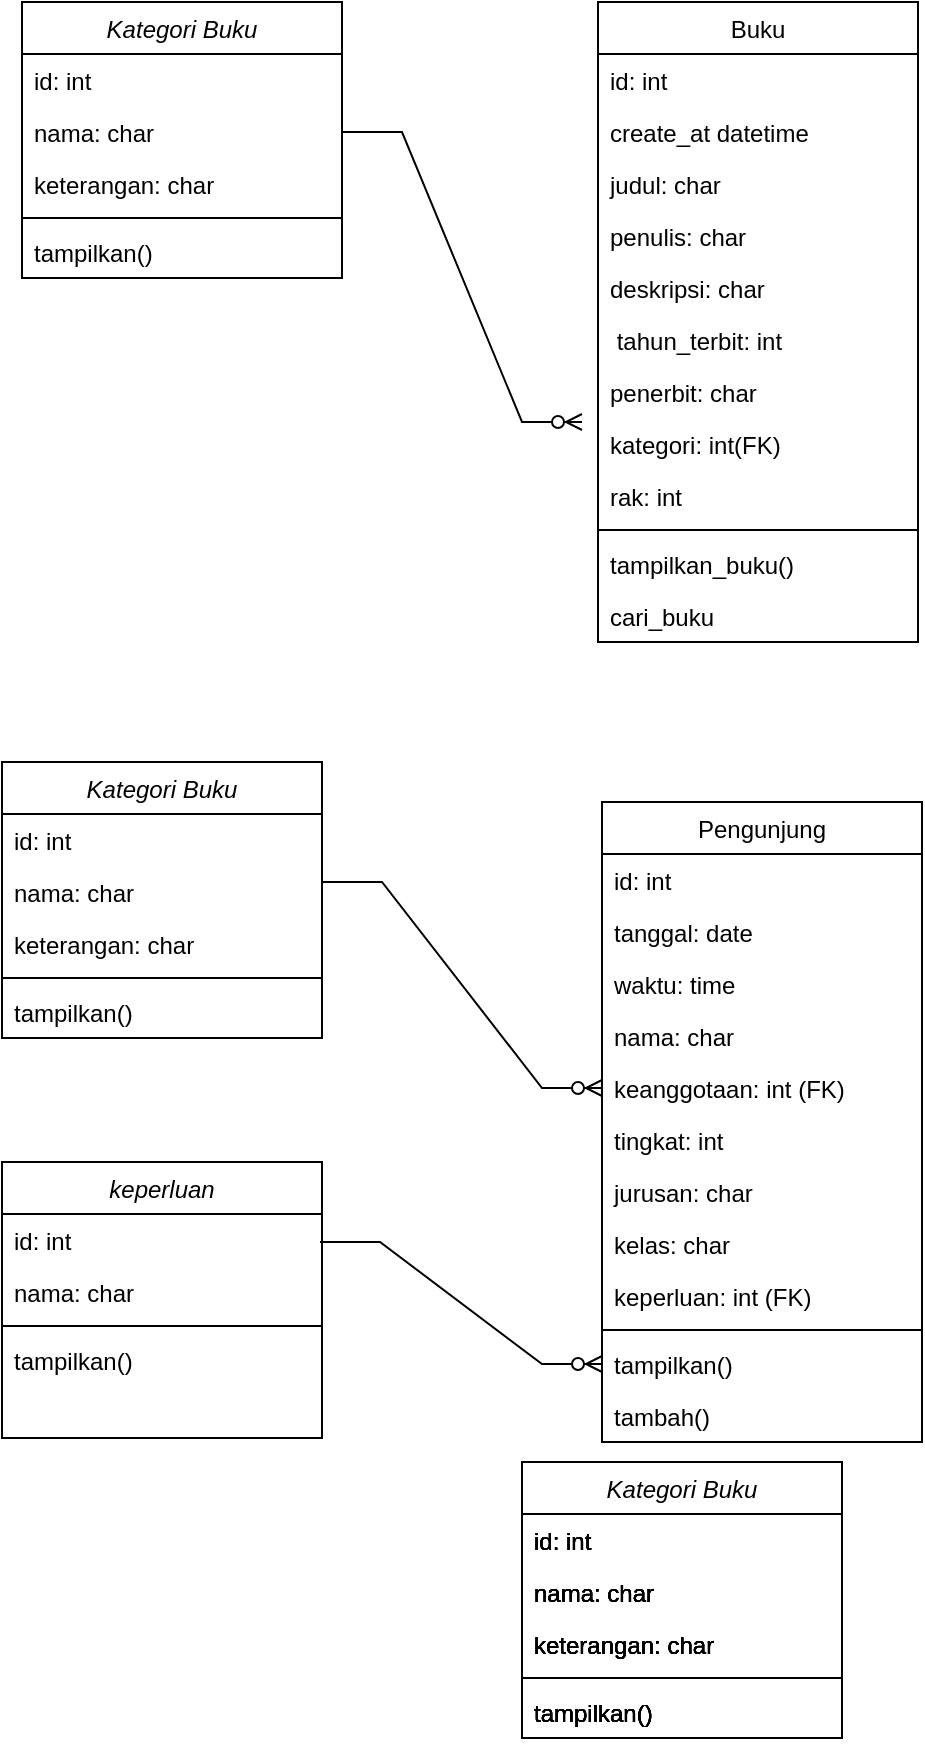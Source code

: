 <mxfile version="23.1.1" type="github">
  <diagram id="C5RBs43oDa-KdzZeNtuy" name="Page-1">
    <mxGraphModel dx="1434" dy="772" grid="1" gridSize="10" guides="1" tooltips="1" connect="1" arrows="1" fold="1" page="1" pageScale="1" pageWidth="827" pageHeight="1169" math="0" shadow="0">
      <root>
        <mxCell id="WIyWlLk6GJQsqaUBKTNV-0" />
        <mxCell id="WIyWlLk6GJQsqaUBKTNV-1" parent="WIyWlLk6GJQsqaUBKTNV-0" />
        <mxCell id="zkfFHV4jXpPFQw0GAbJ--0" value="Kategori Buku" style="swimlane;fontStyle=2;align=center;verticalAlign=top;childLayout=stackLayout;horizontal=1;startSize=26;horizontalStack=0;resizeParent=1;resizeLast=0;collapsible=1;marginBottom=0;rounded=0;shadow=0;strokeWidth=1;" parent="WIyWlLk6GJQsqaUBKTNV-1" vertex="1">
          <mxGeometry x="220" y="120" width="160" height="138" as="geometry">
            <mxRectangle x="230" y="140" width="160" height="26" as="alternateBounds" />
          </mxGeometry>
        </mxCell>
        <mxCell id="zkfFHV4jXpPFQw0GAbJ--1" value="id: int" style="text;align=left;verticalAlign=top;spacingLeft=4;spacingRight=4;overflow=hidden;rotatable=0;points=[[0,0.5],[1,0.5]];portConstraint=eastwest;" parent="zkfFHV4jXpPFQw0GAbJ--0" vertex="1">
          <mxGeometry y="26" width="160" height="26" as="geometry" />
        </mxCell>
        <mxCell id="zkfFHV4jXpPFQw0GAbJ--2" value="nama: char" style="text;align=left;verticalAlign=top;spacingLeft=4;spacingRight=4;overflow=hidden;rotatable=0;points=[[0,0.5],[1,0.5]];portConstraint=eastwest;rounded=0;shadow=0;html=0;" parent="zkfFHV4jXpPFQw0GAbJ--0" vertex="1">
          <mxGeometry y="52" width="160" height="26" as="geometry" />
        </mxCell>
        <mxCell id="zkfFHV4jXpPFQw0GAbJ--3" value="keterangan: char" style="text;align=left;verticalAlign=top;spacingLeft=4;spacingRight=4;overflow=hidden;rotatable=0;points=[[0,0.5],[1,0.5]];portConstraint=eastwest;rounded=0;shadow=0;html=0;" parent="zkfFHV4jXpPFQw0GAbJ--0" vertex="1">
          <mxGeometry y="78" width="160" height="26" as="geometry" />
        </mxCell>
        <mxCell id="zkfFHV4jXpPFQw0GAbJ--4" value="" style="line;html=1;strokeWidth=1;align=left;verticalAlign=middle;spacingTop=-1;spacingLeft=3;spacingRight=3;rotatable=0;labelPosition=right;points=[];portConstraint=eastwest;" parent="zkfFHV4jXpPFQw0GAbJ--0" vertex="1">
          <mxGeometry y="104" width="160" height="8" as="geometry" />
        </mxCell>
        <mxCell id="zkfFHV4jXpPFQw0GAbJ--5" value="tampilkan()" style="text;align=left;verticalAlign=top;spacingLeft=4;spacingRight=4;overflow=hidden;rotatable=0;points=[[0,0.5],[1,0.5]];portConstraint=eastwest;" parent="zkfFHV4jXpPFQw0GAbJ--0" vertex="1">
          <mxGeometry y="112" width="160" height="26" as="geometry" />
        </mxCell>
        <mxCell id="zkfFHV4jXpPFQw0GAbJ--17" value="Buku" style="swimlane;fontStyle=0;align=center;verticalAlign=top;childLayout=stackLayout;horizontal=1;startSize=26;horizontalStack=0;resizeParent=1;resizeLast=0;collapsible=1;marginBottom=0;rounded=0;shadow=0;strokeWidth=1;" parent="WIyWlLk6GJQsqaUBKTNV-1" vertex="1">
          <mxGeometry x="508" y="120" width="160" height="320" as="geometry">
            <mxRectangle x="550" y="140" width="160" height="26" as="alternateBounds" />
          </mxGeometry>
        </mxCell>
        <mxCell id="zkfFHV4jXpPFQw0GAbJ--18" value="id: int" style="text;align=left;verticalAlign=top;spacingLeft=4;spacingRight=4;overflow=hidden;rotatable=0;points=[[0,0.5],[1,0.5]];portConstraint=eastwest;" parent="zkfFHV4jXpPFQw0GAbJ--17" vertex="1">
          <mxGeometry y="26" width="160" height="26" as="geometry" />
        </mxCell>
        <mxCell id="zkfFHV4jXpPFQw0GAbJ--19" value="create_at datetime" style="text;align=left;verticalAlign=top;spacingLeft=4;spacingRight=4;overflow=hidden;rotatable=0;points=[[0,0.5],[1,0.5]];portConstraint=eastwest;rounded=0;shadow=0;html=0;" parent="zkfFHV4jXpPFQw0GAbJ--17" vertex="1">
          <mxGeometry y="52" width="160" height="26" as="geometry" />
        </mxCell>
        <mxCell id="zkfFHV4jXpPFQw0GAbJ--20" value="judul: char" style="text;align=left;verticalAlign=top;spacingLeft=4;spacingRight=4;overflow=hidden;rotatable=0;points=[[0,0.5],[1,0.5]];portConstraint=eastwest;rounded=0;shadow=0;html=0;" parent="zkfFHV4jXpPFQw0GAbJ--17" vertex="1">
          <mxGeometry y="78" width="160" height="26" as="geometry" />
        </mxCell>
        <mxCell id="zkfFHV4jXpPFQw0GAbJ--21" value="penulis: char" style="text;align=left;verticalAlign=top;spacingLeft=4;spacingRight=4;overflow=hidden;rotatable=0;points=[[0,0.5],[1,0.5]];portConstraint=eastwest;rounded=0;shadow=0;html=0;" parent="zkfFHV4jXpPFQw0GAbJ--17" vertex="1">
          <mxGeometry y="104" width="160" height="26" as="geometry" />
        </mxCell>
        <mxCell id="zkfFHV4jXpPFQw0GAbJ--22" value="deskripsi: char" style="text;align=left;verticalAlign=top;spacingLeft=4;spacingRight=4;overflow=hidden;rotatable=0;points=[[0,0.5],[1,0.5]];portConstraint=eastwest;rounded=0;shadow=0;html=0;" parent="zkfFHV4jXpPFQw0GAbJ--17" vertex="1">
          <mxGeometry y="130" width="160" height="26" as="geometry" />
        </mxCell>
        <mxCell id="saF6ZMCz41NIA5DU7z7O-0" value=" tahun_terbit: int" style="text;align=left;verticalAlign=top;spacingLeft=4;spacingRight=4;overflow=hidden;rotatable=0;points=[[0,0.5],[1,0.5]];portConstraint=eastwest;rounded=0;shadow=0;html=0;" vertex="1" parent="zkfFHV4jXpPFQw0GAbJ--17">
          <mxGeometry y="156" width="160" height="26" as="geometry" />
        </mxCell>
        <mxCell id="saF6ZMCz41NIA5DU7z7O-1" value="penerbit: char" style="text;align=left;verticalAlign=top;spacingLeft=4;spacingRight=4;overflow=hidden;rotatable=0;points=[[0,0.5],[1,0.5]];portConstraint=eastwest;rounded=0;shadow=0;html=0;" vertex="1" parent="zkfFHV4jXpPFQw0GAbJ--17">
          <mxGeometry y="182" width="160" height="26" as="geometry" />
        </mxCell>
        <mxCell id="saF6ZMCz41NIA5DU7z7O-2" value="kategori: int(FK)" style="text;align=left;verticalAlign=top;spacingLeft=4;spacingRight=4;overflow=hidden;rotatable=0;points=[[0,0.5],[1,0.5]];portConstraint=eastwest;rounded=0;shadow=0;html=0;" vertex="1" parent="zkfFHV4jXpPFQw0GAbJ--17">
          <mxGeometry y="208" width="160" height="26" as="geometry" />
        </mxCell>
        <mxCell id="saF6ZMCz41NIA5DU7z7O-3" value="rak: int" style="text;align=left;verticalAlign=top;spacingLeft=4;spacingRight=4;overflow=hidden;rotatable=0;points=[[0,0.5],[1,0.5]];portConstraint=eastwest;rounded=0;shadow=0;html=0;" vertex="1" parent="zkfFHV4jXpPFQw0GAbJ--17">
          <mxGeometry y="234" width="160" height="26" as="geometry" />
        </mxCell>
        <mxCell id="zkfFHV4jXpPFQw0GAbJ--23" value="" style="line;html=1;strokeWidth=1;align=left;verticalAlign=middle;spacingTop=-1;spacingLeft=3;spacingRight=3;rotatable=0;labelPosition=right;points=[];portConstraint=eastwest;" parent="zkfFHV4jXpPFQw0GAbJ--17" vertex="1">
          <mxGeometry y="260" width="160" height="8" as="geometry" />
        </mxCell>
        <mxCell id="zkfFHV4jXpPFQw0GAbJ--24" value="tampilkan_buku()" style="text;align=left;verticalAlign=top;spacingLeft=4;spacingRight=4;overflow=hidden;rotatable=0;points=[[0,0.5],[1,0.5]];portConstraint=eastwest;" parent="zkfFHV4jXpPFQw0GAbJ--17" vertex="1">
          <mxGeometry y="268" width="160" height="26" as="geometry" />
        </mxCell>
        <mxCell id="zkfFHV4jXpPFQw0GAbJ--25" value="cari_buku" style="text;align=left;verticalAlign=top;spacingLeft=4;spacingRight=4;overflow=hidden;rotatable=0;points=[[0,0.5],[1,0.5]];portConstraint=eastwest;" parent="zkfFHV4jXpPFQw0GAbJ--17" vertex="1">
          <mxGeometry y="294" width="160" height="26" as="geometry" />
        </mxCell>
        <mxCell id="saF6ZMCz41NIA5DU7z7O-15" value="Pengunjung" style="swimlane;fontStyle=0;align=center;verticalAlign=top;childLayout=stackLayout;horizontal=1;startSize=26;horizontalStack=0;resizeParent=1;resizeLast=0;collapsible=1;marginBottom=0;rounded=0;shadow=0;strokeWidth=1;" vertex="1" parent="WIyWlLk6GJQsqaUBKTNV-1">
          <mxGeometry x="510" y="520" width="160" height="320" as="geometry">
            <mxRectangle x="550" y="140" width="160" height="26" as="alternateBounds" />
          </mxGeometry>
        </mxCell>
        <mxCell id="saF6ZMCz41NIA5DU7z7O-16" value="id: int" style="text;align=left;verticalAlign=top;spacingLeft=4;spacingRight=4;overflow=hidden;rotatable=0;points=[[0,0.5],[1,0.5]];portConstraint=eastwest;" vertex="1" parent="saF6ZMCz41NIA5DU7z7O-15">
          <mxGeometry y="26" width="160" height="26" as="geometry" />
        </mxCell>
        <mxCell id="saF6ZMCz41NIA5DU7z7O-17" value="tanggal: date" style="text;align=left;verticalAlign=top;spacingLeft=4;spacingRight=4;overflow=hidden;rotatable=0;points=[[0,0.5],[1,0.5]];portConstraint=eastwest;rounded=0;shadow=0;html=0;" vertex="1" parent="saF6ZMCz41NIA5DU7z7O-15">
          <mxGeometry y="52" width="160" height="26" as="geometry" />
        </mxCell>
        <mxCell id="saF6ZMCz41NIA5DU7z7O-18" value="waktu: time" style="text;align=left;verticalAlign=top;spacingLeft=4;spacingRight=4;overflow=hidden;rotatable=0;points=[[0,0.5],[1,0.5]];portConstraint=eastwest;rounded=0;shadow=0;html=0;" vertex="1" parent="saF6ZMCz41NIA5DU7z7O-15">
          <mxGeometry y="78" width="160" height="26" as="geometry" />
        </mxCell>
        <mxCell id="saF6ZMCz41NIA5DU7z7O-19" value="nama: char" style="text;align=left;verticalAlign=top;spacingLeft=4;spacingRight=4;overflow=hidden;rotatable=0;points=[[0,0.5],[1,0.5]];portConstraint=eastwest;rounded=0;shadow=0;html=0;" vertex="1" parent="saF6ZMCz41NIA5DU7z7O-15">
          <mxGeometry y="104" width="160" height="26" as="geometry" />
        </mxCell>
        <mxCell id="saF6ZMCz41NIA5DU7z7O-20" value="keanggotaan: int (FK)" style="text;align=left;verticalAlign=top;spacingLeft=4;spacingRight=4;overflow=hidden;rotatable=0;points=[[0,0.5],[1,0.5]];portConstraint=eastwest;rounded=0;shadow=0;html=0;" vertex="1" parent="saF6ZMCz41NIA5DU7z7O-15">
          <mxGeometry y="130" width="160" height="26" as="geometry" />
        </mxCell>
        <mxCell id="saF6ZMCz41NIA5DU7z7O-21" value="tingkat: int" style="text;align=left;verticalAlign=top;spacingLeft=4;spacingRight=4;overflow=hidden;rotatable=0;points=[[0,0.5],[1,0.5]];portConstraint=eastwest;rounded=0;shadow=0;html=0;" vertex="1" parent="saF6ZMCz41NIA5DU7z7O-15">
          <mxGeometry y="156" width="160" height="26" as="geometry" />
        </mxCell>
        <mxCell id="saF6ZMCz41NIA5DU7z7O-22" value="jurusan: char" style="text;align=left;verticalAlign=top;spacingLeft=4;spacingRight=4;overflow=hidden;rotatable=0;points=[[0,0.5],[1,0.5]];portConstraint=eastwest;rounded=0;shadow=0;html=0;" vertex="1" parent="saF6ZMCz41NIA5DU7z7O-15">
          <mxGeometry y="182" width="160" height="26" as="geometry" />
        </mxCell>
        <mxCell id="saF6ZMCz41NIA5DU7z7O-23" value="kelas: char" style="text;align=left;verticalAlign=top;spacingLeft=4;spacingRight=4;overflow=hidden;rotatable=0;points=[[0,0.5],[1,0.5]];portConstraint=eastwest;rounded=0;shadow=0;html=0;" vertex="1" parent="saF6ZMCz41NIA5DU7z7O-15">
          <mxGeometry y="208" width="160" height="26" as="geometry" />
        </mxCell>
        <mxCell id="saF6ZMCz41NIA5DU7z7O-24" value="keperluan: int (FK)" style="text;align=left;verticalAlign=top;spacingLeft=4;spacingRight=4;overflow=hidden;rotatable=0;points=[[0,0.5],[1,0.5]];portConstraint=eastwest;rounded=0;shadow=0;html=0;" vertex="1" parent="saF6ZMCz41NIA5DU7z7O-15">
          <mxGeometry y="234" width="160" height="26" as="geometry" />
        </mxCell>
        <mxCell id="saF6ZMCz41NIA5DU7z7O-25" value="" style="line;html=1;strokeWidth=1;align=left;verticalAlign=middle;spacingTop=-1;spacingLeft=3;spacingRight=3;rotatable=0;labelPosition=right;points=[];portConstraint=eastwest;" vertex="1" parent="saF6ZMCz41NIA5DU7z7O-15">
          <mxGeometry y="260" width="160" height="8" as="geometry" />
        </mxCell>
        <mxCell id="saF6ZMCz41NIA5DU7z7O-26" value="tampilkan()" style="text;align=left;verticalAlign=top;spacingLeft=4;spacingRight=4;overflow=hidden;rotatable=0;points=[[0,0.5],[1,0.5]];portConstraint=eastwest;" vertex="1" parent="saF6ZMCz41NIA5DU7z7O-15">
          <mxGeometry y="268" width="160" height="26" as="geometry" />
        </mxCell>
        <mxCell id="saF6ZMCz41NIA5DU7z7O-27" value="tambah()" style="text;align=left;verticalAlign=top;spacingLeft=4;spacingRight=4;overflow=hidden;rotatable=0;points=[[0,0.5],[1,0.5]];portConstraint=eastwest;" vertex="1" parent="saF6ZMCz41NIA5DU7z7O-15">
          <mxGeometry y="294" width="160" height="26" as="geometry" />
        </mxCell>
        <mxCell id="saF6ZMCz41NIA5DU7z7O-28" value="Kategori Buku" style="swimlane;fontStyle=2;align=center;verticalAlign=top;childLayout=stackLayout;horizontal=1;startSize=26;horizontalStack=0;resizeParent=1;resizeLast=0;collapsible=1;marginBottom=0;rounded=0;shadow=0;strokeWidth=1;" vertex="1" parent="WIyWlLk6GJQsqaUBKTNV-1">
          <mxGeometry x="210" y="500" width="160" height="138" as="geometry">
            <mxRectangle x="230" y="140" width="160" height="26" as="alternateBounds" />
          </mxGeometry>
        </mxCell>
        <mxCell id="saF6ZMCz41NIA5DU7z7O-29" value="id: int" style="text;align=left;verticalAlign=top;spacingLeft=4;spacingRight=4;overflow=hidden;rotatable=0;points=[[0,0.5],[1,0.5]];portConstraint=eastwest;" vertex="1" parent="saF6ZMCz41NIA5DU7z7O-28">
          <mxGeometry y="26" width="160" height="26" as="geometry" />
        </mxCell>
        <mxCell id="saF6ZMCz41NIA5DU7z7O-30" value="nama: char" style="text;align=left;verticalAlign=top;spacingLeft=4;spacingRight=4;overflow=hidden;rotatable=0;points=[[0,0.5],[1,0.5]];portConstraint=eastwest;rounded=0;shadow=0;html=0;" vertex="1" parent="saF6ZMCz41NIA5DU7z7O-28">
          <mxGeometry y="52" width="160" height="26" as="geometry" />
        </mxCell>
        <mxCell id="saF6ZMCz41NIA5DU7z7O-31" value="keterangan: char" style="text;align=left;verticalAlign=top;spacingLeft=4;spacingRight=4;overflow=hidden;rotatable=0;points=[[0,0.5],[1,0.5]];portConstraint=eastwest;rounded=0;shadow=0;html=0;" vertex="1" parent="saF6ZMCz41NIA5DU7z7O-28">
          <mxGeometry y="78" width="160" height="26" as="geometry" />
        </mxCell>
        <mxCell id="saF6ZMCz41NIA5DU7z7O-32" value="" style="line;html=1;strokeWidth=1;align=left;verticalAlign=middle;spacingTop=-1;spacingLeft=3;spacingRight=3;rotatable=0;labelPosition=right;points=[];portConstraint=eastwest;" vertex="1" parent="saF6ZMCz41NIA5DU7z7O-28">
          <mxGeometry y="104" width="160" height="8" as="geometry" />
        </mxCell>
        <mxCell id="saF6ZMCz41NIA5DU7z7O-33" value="tampilkan()" style="text;align=left;verticalAlign=top;spacingLeft=4;spacingRight=4;overflow=hidden;rotatable=0;points=[[0,0.5],[1,0.5]];portConstraint=eastwest;" vertex="1" parent="saF6ZMCz41NIA5DU7z7O-28">
          <mxGeometry y="112" width="160" height="26" as="geometry" />
        </mxCell>
        <mxCell id="saF6ZMCz41NIA5DU7z7O-34" value="keperluan" style="swimlane;fontStyle=2;align=center;verticalAlign=top;childLayout=stackLayout;horizontal=1;startSize=26;horizontalStack=0;resizeParent=1;resizeLast=0;collapsible=1;marginBottom=0;rounded=0;shadow=0;strokeWidth=1;" vertex="1" parent="WIyWlLk6GJQsqaUBKTNV-1">
          <mxGeometry x="210" y="700" width="160" height="138" as="geometry">
            <mxRectangle x="230" y="140" width="160" height="26" as="alternateBounds" />
          </mxGeometry>
        </mxCell>
        <mxCell id="saF6ZMCz41NIA5DU7z7O-35" value="id: int" style="text;align=left;verticalAlign=top;spacingLeft=4;spacingRight=4;overflow=hidden;rotatable=0;points=[[0,0.5],[1,0.5]];portConstraint=eastwest;" vertex="1" parent="saF6ZMCz41NIA5DU7z7O-34">
          <mxGeometry y="26" width="160" height="26" as="geometry" />
        </mxCell>
        <mxCell id="saF6ZMCz41NIA5DU7z7O-36" value="nama: char" style="text;align=left;verticalAlign=top;spacingLeft=4;spacingRight=4;overflow=hidden;rotatable=0;points=[[0,0.5],[1,0.5]];portConstraint=eastwest;rounded=0;shadow=0;html=0;" vertex="1" parent="saF6ZMCz41NIA5DU7z7O-34">
          <mxGeometry y="52" width="160" height="26" as="geometry" />
        </mxCell>
        <mxCell id="saF6ZMCz41NIA5DU7z7O-38" value="" style="line;html=1;strokeWidth=1;align=left;verticalAlign=middle;spacingTop=-1;spacingLeft=3;spacingRight=3;rotatable=0;labelPosition=right;points=[];portConstraint=eastwest;" vertex="1" parent="saF6ZMCz41NIA5DU7z7O-34">
          <mxGeometry y="78" width="160" height="8" as="geometry" />
        </mxCell>
        <mxCell id="saF6ZMCz41NIA5DU7z7O-39" value="tampilkan()" style="text;align=left;verticalAlign=top;spacingLeft=4;spacingRight=4;overflow=hidden;rotatable=0;points=[[0,0.5],[1,0.5]];portConstraint=eastwest;" vertex="1" parent="saF6ZMCz41NIA5DU7z7O-34">
          <mxGeometry y="86" width="160" height="26" as="geometry" />
        </mxCell>
        <mxCell id="saF6ZMCz41NIA5DU7z7O-41" value="" style="edgeStyle=entityRelationEdgeStyle;fontSize=12;html=1;endArrow=ERzeroToMany;endFill=1;rounded=0;exitX=1;exitY=0.5;exitDx=0;exitDy=0;" edge="1" parent="WIyWlLk6GJQsqaUBKTNV-1" source="zkfFHV4jXpPFQw0GAbJ--2">
          <mxGeometry width="100" height="100" relative="1" as="geometry">
            <mxPoint x="364" y="430" as="sourcePoint" />
            <mxPoint x="500" y="330" as="targetPoint" />
          </mxGeometry>
        </mxCell>
        <mxCell id="saF6ZMCz41NIA5DU7z7O-42" value="" style="edgeStyle=entityRelationEdgeStyle;fontSize=12;html=1;endArrow=ERzeroToMany;endFill=1;rounded=0;entryX=0;entryY=0.5;entryDx=0;entryDy=0;" edge="1" parent="WIyWlLk6GJQsqaUBKTNV-1" target="saF6ZMCz41NIA5DU7z7O-20">
          <mxGeometry width="100" height="100" relative="1" as="geometry">
            <mxPoint x="370" y="560" as="sourcePoint" />
            <mxPoint x="464" y="650" as="targetPoint" />
          </mxGeometry>
        </mxCell>
        <mxCell id="saF6ZMCz41NIA5DU7z7O-43" value="" style="edgeStyle=entityRelationEdgeStyle;fontSize=12;html=1;endArrow=ERzeroToMany;endFill=1;rounded=0;entryX=0;entryY=0.5;entryDx=0;entryDy=0;" edge="1" parent="WIyWlLk6GJQsqaUBKTNV-1" target="saF6ZMCz41NIA5DU7z7O-26">
          <mxGeometry width="100" height="100" relative="1" as="geometry">
            <mxPoint x="369" y="740" as="sourcePoint" />
            <mxPoint x="500" y="800" as="targetPoint" />
          </mxGeometry>
        </mxCell>
        <mxCell id="saF6ZMCz41NIA5DU7z7O-44" value="Kategori Buku" style="swimlane;fontStyle=2;align=center;verticalAlign=top;childLayout=stackLayout;horizontal=1;startSize=26;horizontalStack=0;resizeParent=1;resizeLast=0;collapsible=1;marginBottom=0;rounded=0;shadow=0;strokeWidth=1;" vertex="1" parent="WIyWlLk6GJQsqaUBKTNV-1">
          <mxGeometry x="470" y="850" width="160" height="138" as="geometry">
            <mxRectangle x="230" y="140" width="160" height="26" as="alternateBounds" />
          </mxGeometry>
        </mxCell>
        <mxCell id="saF6ZMCz41NIA5DU7z7O-45" value="id: int" style="text;align=left;verticalAlign=top;spacingLeft=4;spacingRight=4;overflow=hidden;rotatable=0;points=[[0,0.5],[1,0.5]];portConstraint=eastwest;" vertex="1" parent="saF6ZMCz41NIA5DU7z7O-44">
          <mxGeometry y="26" width="160" height="26" as="geometry" />
        </mxCell>
        <mxCell id="saF6ZMCz41NIA5DU7z7O-46" value="nama: char" style="text;align=left;verticalAlign=top;spacingLeft=4;spacingRight=4;overflow=hidden;rotatable=0;points=[[0,0.5],[1,0.5]];portConstraint=eastwest;rounded=0;shadow=0;html=0;" vertex="1" parent="saF6ZMCz41NIA5DU7z7O-44">
          <mxGeometry y="52" width="160" height="26" as="geometry" />
        </mxCell>
        <mxCell id="saF6ZMCz41NIA5DU7z7O-47" value="keterangan: char" style="text;align=left;verticalAlign=top;spacingLeft=4;spacingRight=4;overflow=hidden;rotatable=0;points=[[0,0.5],[1,0.5]];portConstraint=eastwest;rounded=0;shadow=0;html=0;" vertex="1" parent="saF6ZMCz41NIA5DU7z7O-44">
          <mxGeometry y="78" width="160" height="26" as="geometry" />
        </mxCell>
        <mxCell id="saF6ZMCz41NIA5DU7z7O-48" value="" style="line;html=1;strokeWidth=1;align=left;verticalAlign=middle;spacingTop=-1;spacingLeft=3;spacingRight=3;rotatable=0;labelPosition=right;points=[];portConstraint=eastwest;" vertex="1" parent="saF6ZMCz41NIA5DU7z7O-44">
          <mxGeometry y="104" width="160" height="8" as="geometry" />
        </mxCell>
        <mxCell id="saF6ZMCz41NIA5DU7z7O-49" value="tampilkan()" style="text;align=left;verticalAlign=top;spacingLeft=4;spacingRight=4;overflow=hidden;rotatable=0;points=[[0,0.5],[1,0.5]];portConstraint=eastwest;" vertex="1" parent="saF6ZMCz41NIA5DU7z7O-44">
          <mxGeometry y="112" width="160" height="26" as="geometry" />
        </mxCell>
        <mxCell id="saF6ZMCz41NIA5DU7z7O-50" value="Kategori Buku" style="swimlane;fontStyle=2;align=center;verticalAlign=top;childLayout=stackLayout;horizontal=1;startSize=26;horizontalStack=0;resizeParent=1;resizeLast=0;collapsible=1;marginBottom=0;rounded=0;shadow=0;strokeWidth=1;" vertex="1" parent="WIyWlLk6GJQsqaUBKTNV-1">
          <mxGeometry x="470" y="850" width="160" height="138" as="geometry">
            <mxRectangle x="230" y="140" width="160" height="26" as="alternateBounds" />
          </mxGeometry>
        </mxCell>
        <mxCell id="saF6ZMCz41NIA5DU7z7O-51" value="id: int" style="text;align=left;verticalAlign=top;spacingLeft=4;spacingRight=4;overflow=hidden;rotatable=0;points=[[0,0.5],[1,0.5]];portConstraint=eastwest;" vertex="1" parent="saF6ZMCz41NIA5DU7z7O-50">
          <mxGeometry y="26" width="160" height="26" as="geometry" />
        </mxCell>
        <mxCell id="saF6ZMCz41NIA5DU7z7O-52" value="nama: char" style="text;align=left;verticalAlign=top;spacingLeft=4;spacingRight=4;overflow=hidden;rotatable=0;points=[[0,0.5],[1,0.5]];portConstraint=eastwest;rounded=0;shadow=0;html=0;" vertex="1" parent="saF6ZMCz41NIA5DU7z7O-50">
          <mxGeometry y="52" width="160" height="26" as="geometry" />
        </mxCell>
        <mxCell id="saF6ZMCz41NIA5DU7z7O-53" value="keterangan: char" style="text;align=left;verticalAlign=top;spacingLeft=4;spacingRight=4;overflow=hidden;rotatable=0;points=[[0,0.5],[1,0.5]];portConstraint=eastwest;rounded=0;shadow=0;html=0;" vertex="1" parent="saF6ZMCz41NIA5DU7z7O-50">
          <mxGeometry y="78" width="160" height="26" as="geometry" />
        </mxCell>
        <mxCell id="saF6ZMCz41NIA5DU7z7O-54" value="" style="line;html=1;strokeWidth=1;align=left;verticalAlign=middle;spacingTop=-1;spacingLeft=3;spacingRight=3;rotatable=0;labelPosition=right;points=[];portConstraint=eastwest;" vertex="1" parent="saF6ZMCz41NIA5DU7z7O-50">
          <mxGeometry y="104" width="160" height="8" as="geometry" />
        </mxCell>
        <mxCell id="saF6ZMCz41NIA5DU7z7O-55" value="tampilkan()" style="text;align=left;verticalAlign=top;spacingLeft=4;spacingRight=4;overflow=hidden;rotatable=0;points=[[0,0.5],[1,0.5]];portConstraint=eastwest;" vertex="1" parent="saF6ZMCz41NIA5DU7z7O-50">
          <mxGeometry y="112" width="160" height="26" as="geometry" />
        </mxCell>
        <mxCell id="saF6ZMCz41NIA5DU7z7O-56" value="Kategori Buku" style="swimlane;fontStyle=2;align=center;verticalAlign=top;childLayout=stackLayout;horizontal=1;startSize=26;horizontalStack=0;resizeParent=1;resizeLast=0;collapsible=1;marginBottom=0;rounded=0;shadow=0;strokeWidth=1;" vertex="1" parent="WIyWlLk6GJQsqaUBKTNV-1">
          <mxGeometry x="470" y="850" width="160" height="138" as="geometry">
            <mxRectangle x="230" y="140" width="160" height="26" as="alternateBounds" />
          </mxGeometry>
        </mxCell>
        <mxCell id="saF6ZMCz41NIA5DU7z7O-57" value="id: int" style="text;align=left;verticalAlign=top;spacingLeft=4;spacingRight=4;overflow=hidden;rotatable=0;points=[[0,0.5],[1,0.5]];portConstraint=eastwest;" vertex="1" parent="saF6ZMCz41NIA5DU7z7O-56">
          <mxGeometry y="26" width="160" height="26" as="geometry" />
        </mxCell>
        <mxCell id="saF6ZMCz41NIA5DU7z7O-58" value="nama: char" style="text;align=left;verticalAlign=top;spacingLeft=4;spacingRight=4;overflow=hidden;rotatable=0;points=[[0,0.5],[1,0.5]];portConstraint=eastwest;rounded=0;shadow=0;html=0;" vertex="1" parent="saF6ZMCz41NIA5DU7z7O-56">
          <mxGeometry y="52" width="160" height="26" as="geometry" />
        </mxCell>
        <mxCell id="saF6ZMCz41NIA5DU7z7O-59" value="keterangan: char" style="text;align=left;verticalAlign=top;spacingLeft=4;spacingRight=4;overflow=hidden;rotatable=0;points=[[0,0.5],[1,0.5]];portConstraint=eastwest;rounded=0;shadow=0;html=0;" vertex="1" parent="saF6ZMCz41NIA5DU7z7O-56">
          <mxGeometry y="78" width="160" height="26" as="geometry" />
        </mxCell>
        <mxCell id="saF6ZMCz41NIA5DU7z7O-60" value="" style="line;html=1;strokeWidth=1;align=left;verticalAlign=middle;spacingTop=-1;spacingLeft=3;spacingRight=3;rotatable=0;labelPosition=right;points=[];portConstraint=eastwest;" vertex="1" parent="saF6ZMCz41NIA5DU7z7O-56">
          <mxGeometry y="104" width="160" height="8" as="geometry" />
        </mxCell>
        <mxCell id="saF6ZMCz41NIA5DU7z7O-61" value="tampilkan()" style="text;align=left;verticalAlign=top;spacingLeft=4;spacingRight=4;overflow=hidden;rotatable=0;points=[[0,0.5],[1,0.5]];portConstraint=eastwest;" vertex="1" parent="saF6ZMCz41NIA5DU7z7O-56">
          <mxGeometry y="112" width="160" height="26" as="geometry" />
        </mxCell>
        <mxCell id="saF6ZMCz41NIA5DU7z7O-62" value="Kategori Buku" style="swimlane;fontStyle=2;align=center;verticalAlign=top;childLayout=stackLayout;horizontal=1;startSize=26;horizontalStack=0;resizeParent=1;resizeLast=0;collapsible=1;marginBottom=0;rounded=0;shadow=0;strokeWidth=1;" vertex="1" parent="WIyWlLk6GJQsqaUBKTNV-1">
          <mxGeometry x="470" y="850" width="160" height="138" as="geometry">
            <mxRectangle x="230" y="140" width="160" height="26" as="alternateBounds" />
          </mxGeometry>
        </mxCell>
        <mxCell id="saF6ZMCz41NIA5DU7z7O-63" value="id: int" style="text;align=left;verticalAlign=top;spacingLeft=4;spacingRight=4;overflow=hidden;rotatable=0;points=[[0,0.5],[1,0.5]];portConstraint=eastwest;" vertex="1" parent="saF6ZMCz41NIA5DU7z7O-62">
          <mxGeometry y="26" width="160" height="26" as="geometry" />
        </mxCell>
        <mxCell id="saF6ZMCz41NIA5DU7z7O-64" value="nama: char" style="text;align=left;verticalAlign=top;spacingLeft=4;spacingRight=4;overflow=hidden;rotatable=0;points=[[0,0.5],[1,0.5]];portConstraint=eastwest;rounded=0;shadow=0;html=0;" vertex="1" parent="saF6ZMCz41NIA5DU7z7O-62">
          <mxGeometry y="52" width="160" height="26" as="geometry" />
        </mxCell>
        <mxCell id="saF6ZMCz41NIA5DU7z7O-65" value="keterangan: char" style="text;align=left;verticalAlign=top;spacingLeft=4;spacingRight=4;overflow=hidden;rotatable=0;points=[[0,0.5],[1,0.5]];portConstraint=eastwest;rounded=0;shadow=0;html=0;" vertex="1" parent="saF6ZMCz41NIA5DU7z7O-62">
          <mxGeometry y="78" width="160" height="26" as="geometry" />
        </mxCell>
        <mxCell id="saF6ZMCz41NIA5DU7z7O-66" value="" style="line;html=1;strokeWidth=1;align=left;verticalAlign=middle;spacingTop=-1;spacingLeft=3;spacingRight=3;rotatable=0;labelPosition=right;points=[];portConstraint=eastwest;" vertex="1" parent="saF6ZMCz41NIA5DU7z7O-62">
          <mxGeometry y="104" width="160" height="8" as="geometry" />
        </mxCell>
        <mxCell id="saF6ZMCz41NIA5DU7z7O-67" value="tampilkan()" style="text;align=left;verticalAlign=top;spacingLeft=4;spacingRight=4;overflow=hidden;rotatable=0;points=[[0,0.5],[1,0.5]];portConstraint=eastwest;" vertex="1" parent="saF6ZMCz41NIA5DU7z7O-62">
          <mxGeometry y="112" width="160" height="26" as="geometry" />
        </mxCell>
        <mxCell id="saF6ZMCz41NIA5DU7z7O-68" value="Kategori Buku" style="swimlane;fontStyle=2;align=center;verticalAlign=top;childLayout=stackLayout;horizontal=1;startSize=26;horizontalStack=0;resizeParent=1;resizeLast=0;collapsible=1;marginBottom=0;rounded=0;shadow=0;strokeWidth=1;" vertex="1" parent="WIyWlLk6GJQsqaUBKTNV-1">
          <mxGeometry x="470" y="850" width="160" height="138" as="geometry">
            <mxRectangle x="230" y="140" width="160" height="26" as="alternateBounds" />
          </mxGeometry>
        </mxCell>
        <mxCell id="saF6ZMCz41NIA5DU7z7O-69" value="id: int" style="text;align=left;verticalAlign=top;spacingLeft=4;spacingRight=4;overflow=hidden;rotatable=0;points=[[0,0.5],[1,0.5]];portConstraint=eastwest;" vertex="1" parent="saF6ZMCz41NIA5DU7z7O-68">
          <mxGeometry y="26" width="160" height="26" as="geometry" />
        </mxCell>
        <mxCell id="saF6ZMCz41NIA5DU7z7O-70" value="nama: char" style="text;align=left;verticalAlign=top;spacingLeft=4;spacingRight=4;overflow=hidden;rotatable=0;points=[[0,0.5],[1,0.5]];portConstraint=eastwest;rounded=0;shadow=0;html=0;" vertex="1" parent="saF6ZMCz41NIA5DU7z7O-68">
          <mxGeometry y="52" width="160" height="26" as="geometry" />
        </mxCell>
        <mxCell id="saF6ZMCz41NIA5DU7z7O-71" value="keterangan: char" style="text;align=left;verticalAlign=top;spacingLeft=4;spacingRight=4;overflow=hidden;rotatable=0;points=[[0,0.5],[1,0.5]];portConstraint=eastwest;rounded=0;shadow=0;html=0;" vertex="1" parent="saF6ZMCz41NIA5DU7z7O-68">
          <mxGeometry y="78" width="160" height="26" as="geometry" />
        </mxCell>
        <mxCell id="saF6ZMCz41NIA5DU7z7O-72" value="" style="line;html=1;strokeWidth=1;align=left;verticalAlign=middle;spacingTop=-1;spacingLeft=3;spacingRight=3;rotatable=0;labelPosition=right;points=[];portConstraint=eastwest;" vertex="1" parent="saF6ZMCz41NIA5DU7z7O-68">
          <mxGeometry y="104" width="160" height="8" as="geometry" />
        </mxCell>
        <mxCell id="saF6ZMCz41NIA5DU7z7O-73" value="tampilkan()" style="text;align=left;verticalAlign=top;spacingLeft=4;spacingRight=4;overflow=hidden;rotatable=0;points=[[0,0.5],[1,0.5]];portConstraint=eastwest;" vertex="1" parent="saF6ZMCz41NIA5DU7z7O-68">
          <mxGeometry y="112" width="160" height="26" as="geometry" />
        </mxCell>
      </root>
    </mxGraphModel>
  </diagram>
</mxfile>
